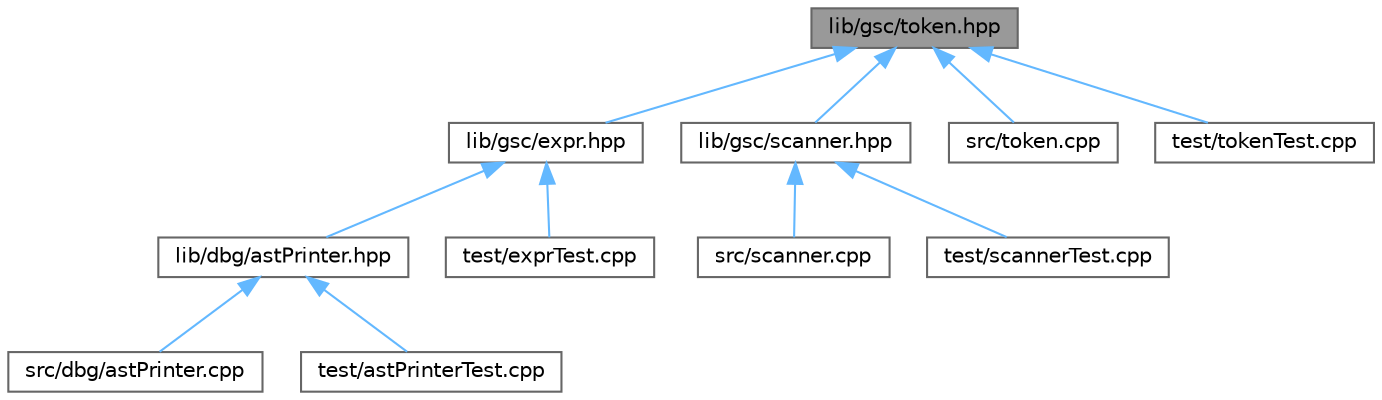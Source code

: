 digraph "lib/gsc/token.hpp"
{
 // LATEX_PDF_SIZE
  bgcolor="transparent";
  edge [fontname=Helvetica,fontsize=10,labelfontname=Helvetica,labelfontsize=10];
  node [fontname=Helvetica,fontsize=10,shape=box,height=0.2,width=0.4];
  Node1 [id="Node000001",label="lib/gsc/token.hpp",height=0.2,width=0.4,color="gray40", fillcolor="grey60", style="filled", fontcolor="black",tooltip=" "];
  Node1 -> Node2 [id="edge1_Node000001_Node000002",dir="back",color="steelblue1",style="solid",tooltip=" "];
  Node2 [id="Node000002",label="lib/gsc/expr.hpp",height=0.2,width=0.4,color="grey40", fillcolor="white", style="filled",URL="$expr_8hpp.html",tooltip=" "];
  Node2 -> Node3 [id="edge2_Node000002_Node000003",dir="back",color="steelblue1",style="solid",tooltip=" "];
  Node3 [id="Node000003",label="lib/dbg/astPrinter.hpp",height=0.2,width=0.4,color="grey40", fillcolor="white", style="filled",URL="$astPrinter_8hpp.html",tooltip=" "];
  Node3 -> Node4 [id="edge3_Node000003_Node000004",dir="back",color="steelblue1",style="solid",tooltip=" "];
  Node4 [id="Node000004",label="src/dbg/astPrinter.cpp",height=0.2,width=0.4,color="grey40", fillcolor="white", style="filled",URL="$astPrinter_8cpp.html",tooltip=" "];
  Node3 -> Node5 [id="edge4_Node000003_Node000005",dir="back",color="steelblue1",style="solid",tooltip=" "];
  Node5 [id="Node000005",label="test/astPrinterTest.cpp",height=0.2,width=0.4,color="grey40", fillcolor="white", style="filled",URL="$astPrinterTest_8cpp.html",tooltip=" "];
  Node2 -> Node6 [id="edge5_Node000002_Node000006",dir="back",color="steelblue1",style="solid",tooltip=" "];
  Node6 [id="Node000006",label="test/exprTest.cpp",height=0.2,width=0.4,color="grey40", fillcolor="white", style="filled",URL="$exprTest_8cpp.html",tooltip=" "];
  Node1 -> Node7 [id="edge6_Node000001_Node000007",dir="back",color="steelblue1",style="solid",tooltip=" "];
  Node7 [id="Node000007",label="lib/gsc/scanner.hpp",height=0.2,width=0.4,color="grey40", fillcolor="white", style="filled",URL="$scanner_8hpp.html",tooltip=" "];
  Node7 -> Node8 [id="edge7_Node000007_Node000008",dir="back",color="steelblue1",style="solid",tooltip=" "];
  Node8 [id="Node000008",label="src/scanner.cpp",height=0.2,width=0.4,color="grey40", fillcolor="white", style="filled",URL="$scanner_8cpp.html",tooltip=" "];
  Node7 -> Node9 [id="edge8_Node000007_Node000009",dir="back",color="steelblue1",style="solid",tooltip=" "];
  Node9 [id="Node000009",label="test/scannerTest.cpp",height=0.2,width=0.4,color="grey40", fillcolor="white", style="filled",URL="$scannerTest_8cpp.html",tooltip=" "];
  Node1 -> Node10 [id="edge9_Node000001_Node000010",dir="back",color="steelblue1",style="solid",tooltip=" "];
  Node10 [id="Node000010",label="src/token.cpp",height=0.2,width=0.4,color="grey40", fillcolor="white", style="filled",URL="$token_8cpp.html",tooltip=" "];
  Node1 -> Node11 [id="edge10_Node000001_Node000011",dir="back",color="steelblue1",style="solid",tooltip=" "];
  Node11 [id="Node000011",label="test/tokenTest.cpp",height=0.2,width=0.4,color="grey40", fillcolor="white", style="filled",URL="$tokenTest_8cpp.html",tooltip=" "];
}
